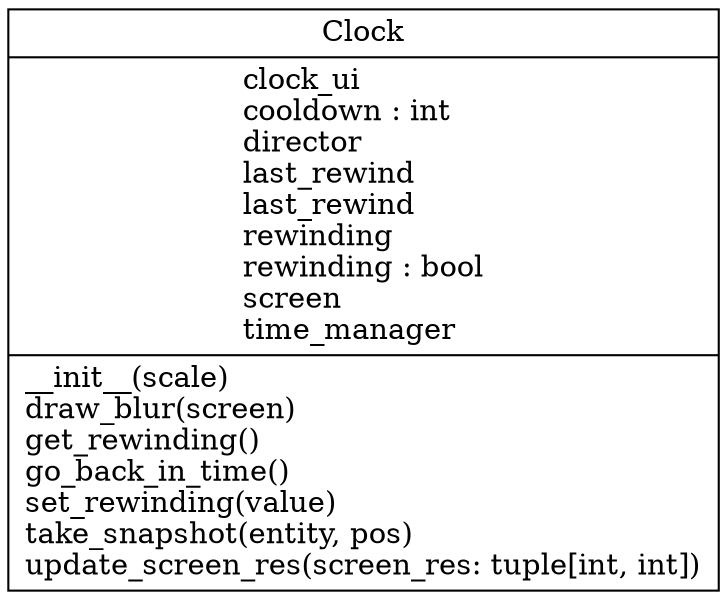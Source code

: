 digraph "classes" {
rankdir=BT
charset="utf-8"
"clock.Clock" [color="black", fontcolor="black", label=<{Clock|clock_ui<br ALIGN="LEFT"/>cooldown : int<br ALIGN="LEFT"/>director<br ALIGN="LEFT"/>last_rewind<br ALIGN="LEFT"/>last_rewind<br ALIGN="LEFT"/>rewinding<br ALIGN="LEFT"/>rewinding : bool<br ALIGN="LEFT"/>screen<br ALIGN="LEFT"/>time_manager<br ALIGN="LEFT"/>|__init__(scale)<br ALIGN="LEFT"/>draw_blur(screen)<br ALIGN="LEFT"/>get_rewinding()<br ALIGN="LEFT"/>go_back_in_time()<br ALIGN="LEFT"/>set_rewinding(value)<br ALIGN="LEFT"/>take_snapshot(entity, pos)<br ALIGN="LEFT"/>update_screen_res(screen_res: tuple[int, int])<br ALIGN="LEFT"/>}>, shape="record", style="solid"];
}
